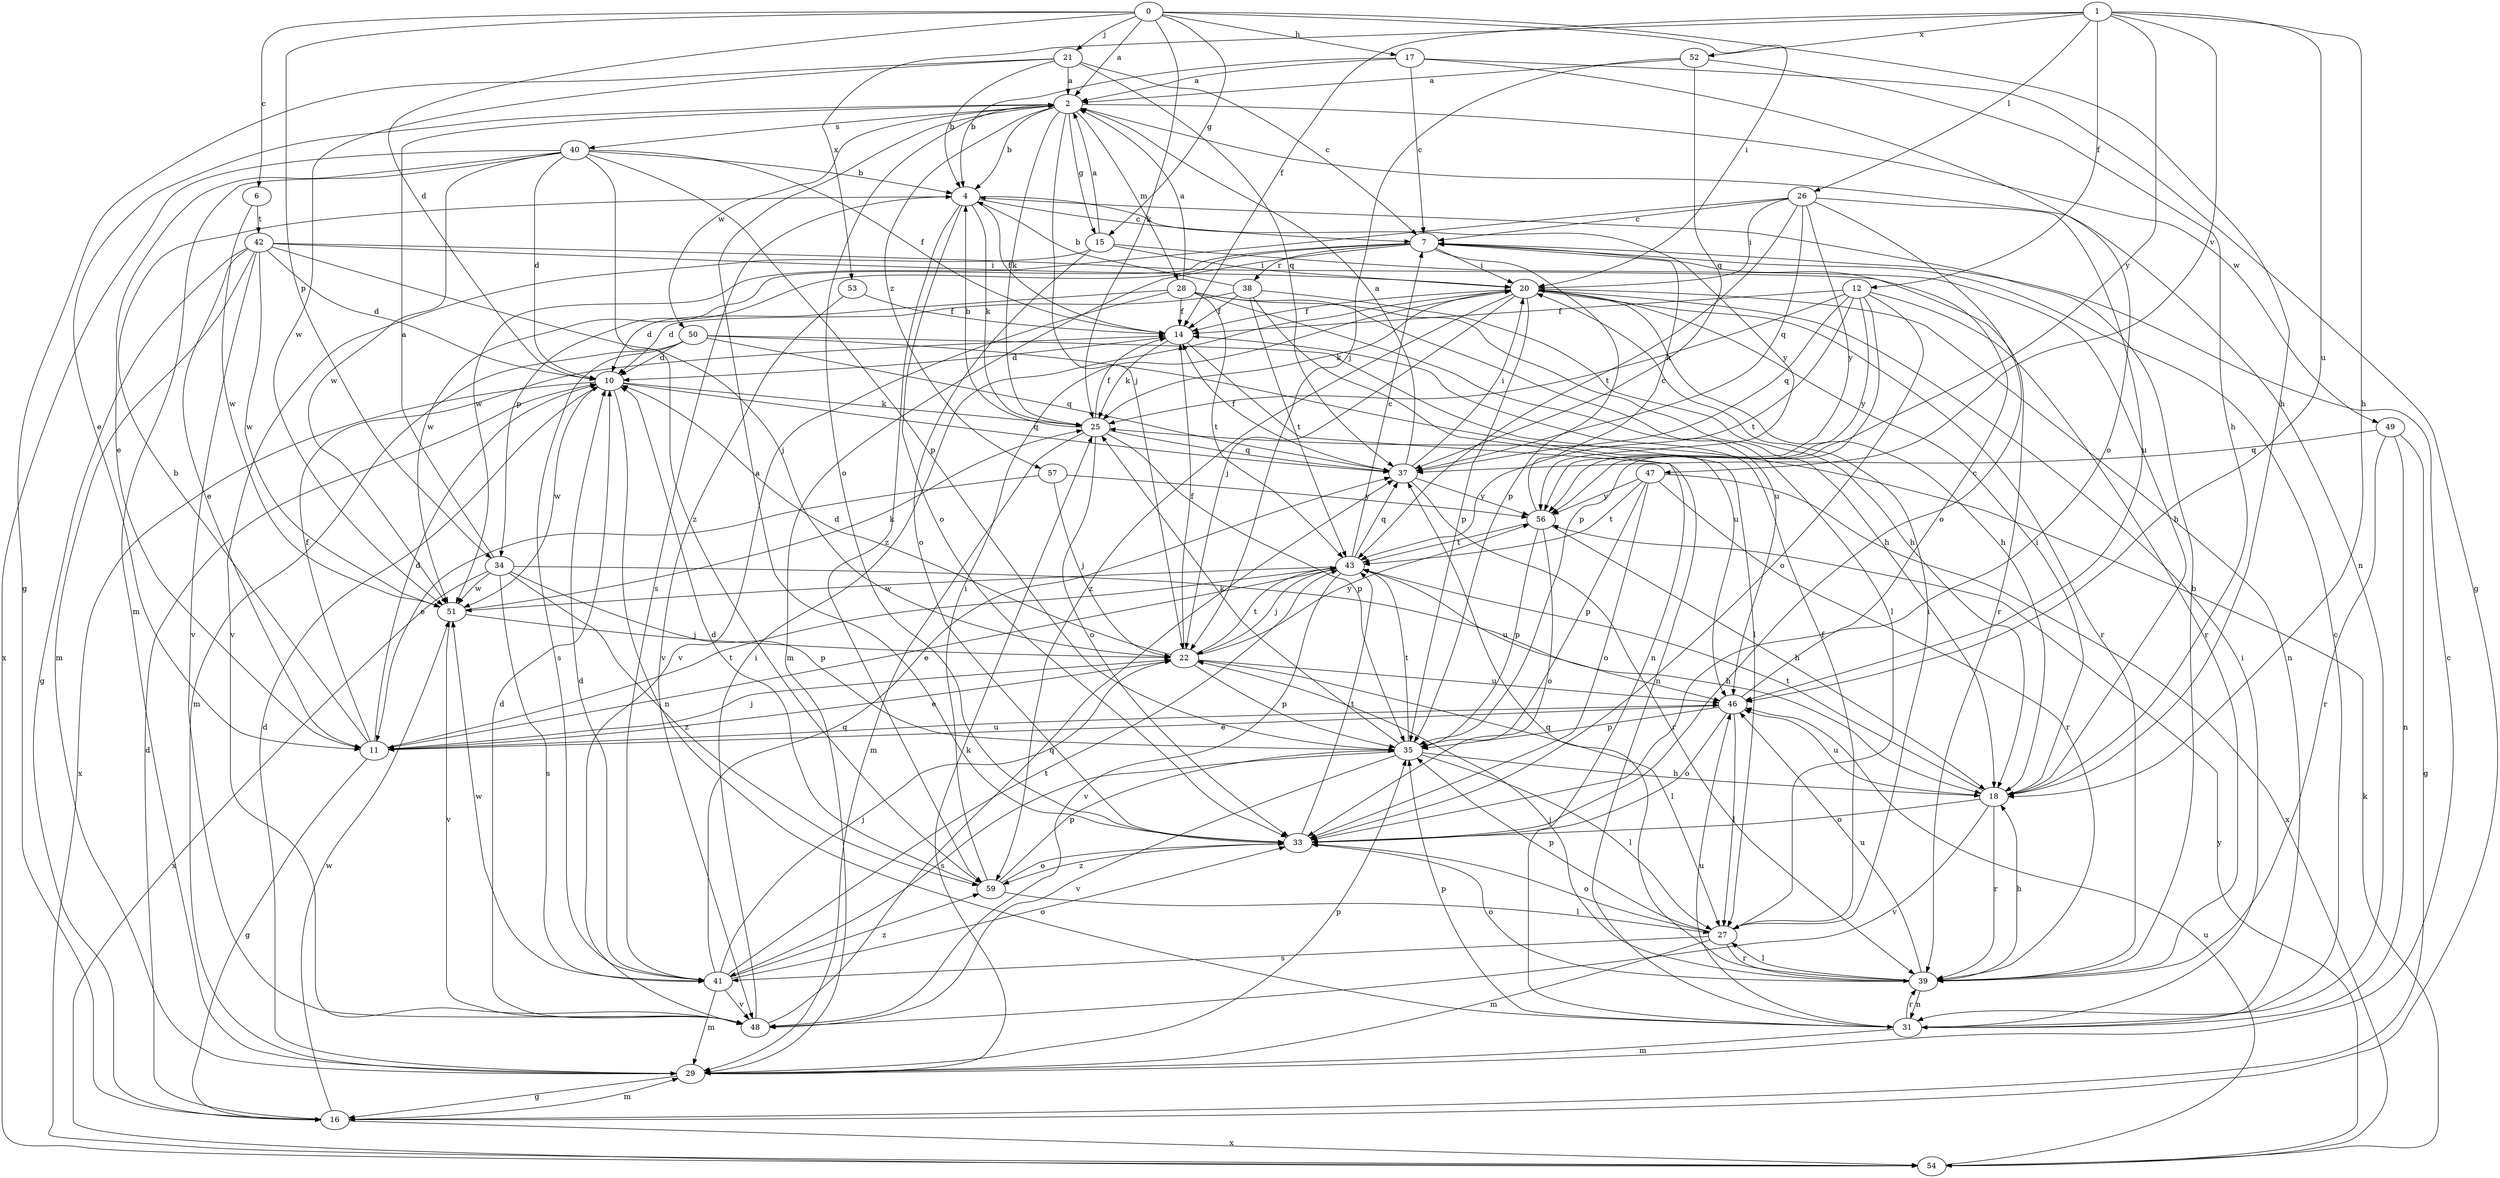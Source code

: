 strict digraph  {
0;
1;
2;
4;
6;
7;
10;
11;
12;
14;
15;
16;
17;
18;
20;
21;
22;
25;
26;
27;
28;
29;
31;
33;
34;
35;
37;
38;
39;
40;
41;
42;
43;
46;
47;
48;
49;
50;
51;
52;
53;
54;
56;
57;
59;
0 -> 2  [label=a];
0 -> 6  [label=c];
0 -> 10  [label=d];
0 -> 15  [label=g];
0 -> 17  [label=h];
0 -> 18  [label=h];
0 -> 20  [label=i];
0 -> 21  [label=j];
0 -> 25  [label=k];
0 -> 34  [label=p];
1 -> 12  [label=f];
1 -> 14  [label=f];
1 -> 18  [label=h];
1 -> 26  [label=l];
1 -> 46  [label=u];
1 -> 47  [label=v];
1 -> 52  [label=x];
1 -> 53  [label=x];
1 -> 56  [label=y];
2 -> 4  [label=b];
2 -> 11  [label=e];
2 -> 15  [label=g];
2 -> 22  [label=j];
2 -> 25  [label=k];
2 -> 28  [label=m];
2 -> 31  [label=n];
2 -> 33  [label=o];
2 -> 40  [label=s];
2 -> 49  [label=w];
2 -> 50  [label=w];
2 -> 57  [label=z];
4 -> 7  [label=c];
4 -> 14  [label=f];
4 -> 25  [label=k];
4 -> 33  [label=o];
4 -> 41  [label=s];
4 -> 56  [label=y];
4 -> 59  [label=z];
6 -> 42  [label=t];
6 -> 51  [label=w];
7 -> 20  [label=i];
7 -> 29  [label=m];
7 -> 34  [label=p];
7 -> 35  [label=p];
7 -> 38  [label=r];
7 -> 51  [label=w];
10 -> 25  [label=k];
10 -> 31  [label=n];
10 -> 37  [label=q];
10 -> 51  [label=w];
10 -> 54  [label=x];
11 -> 4  [label=b];
11 -> 10  [label=d];
11 -> 14  [label=f];
11 -> 16  [label=g];
11 -> 22  [label=j];
11 -> 43  [label=t];
11 -> 46  [label=u];
12 -> 14  [label=f];
12 -> 25  [label=k];
12 -> 33  [label=o];
12 -> 35  [label=p];
12 -> 37  [label=q];
12 -> 39  [label=r];
12 -> 43  [label=t];
12 -> 56  [label=y];
14 -> 10  [label=d];
14 -> 25  [label=k];
14 -> 31  [label=n];
15 -> 2  [label=a];
15 -> 18  [label=h];
15 -> 20  [label=i];
15 -> 33  [label=o];
15 -> 48  [label=v];
16 -> 10  [label=d];
16 -> 29  [label=m];
16 -> 51  [label=w];
16 -> 54  [label=x];
17 -> 2  [label=a];
17 -> 4  [label=b];
17 -> 7  [label=c];
17 -> 16  [label=g];
17 -> 33  [label=o];
18 -> 20  [label=i];
18 -> 33  [label=o];
18 -> 39  [label=r];
18 -> 43  [label=t];
18 -> 46  [label=u];
18 -> 48  [label=v];
20 -> 14  [label=f];
20 -> 18  [label=h];
20 -> 22  [label=j];
20 -> 25  [label=k];
20 -> 31  [label=n];
20 -> 35  [label=p];
20 -> 39  [label=r];
20 -> 59  [label=z];
21 -> 2  [label=a];
21 -> 4  [label=b];
21 -> 7  [label=c];
21 -> 16  [label=g];
21 -> 37  [label=q];
21 -> 51  [label=w];
22 -> 10  [label=d];
22 -> 11  [label=e];
22 -> 14  [label=f];
22 -> 27  [label=l];
22 -> 35  [label=p];
22 -> 43  [label=t];
22 -> 46  [label=u];
22 -> 56  [label=y];
25 -> 4  [label=b];
25 -> 14  [label=f];
25 -> 29  [label=m];
25 -> 33  [label=o];
25 -> 35  [label=p];
25 -> 37  [label=q];
26 -> 7  [label=c];
26 -> 20  [label=i];
26 -> 33  [label=o];
26 -> 37  [label=q];
26 -> 43  [label=t];
26 -> 46  [label=u];
26 -> 51  [label=w];
26 -> 56  [label=y];
27 -> 14  [label=f];
27 -> 20  [label=i];
27 -> 29  [label=m];
27 -> 33  [label=o];
27 -> 35  [label=p];
27 -> 39  [label=r];
27 -> 41  [label=s];
28 -> 2  [label=a];
28 -> 10  [label=d];
28 -> 14  [label=f];
28 -> 18  [label=h];
28 -> 27  [label=l];
28 -> 43  [label=t];
28 -> 46  [label=u];
28 -> 48  [label=v];
29 -> 7  [label=c];
29 -> 10  [label=d];
29 -> 16  [label=g];
29 -> 25  [label=k];
29 -> 35  [label=p];
31 -> 7  [label=c];
31 -> 20  [label=i];
31 -> 29  [label=m];
31 -> 35  [label=p];
31 -> 39  [label=r];
31 -> 46  [label=u];
33 -> 2  [label=a];
33 -> 43  [label=t];
33 -> 59  [label=z];
34 -> 2  [label=a];
34 -> 18  [label=h];
34 -> 35  [label=p];
34 -> 41  [label=s];
34 -> 51  [label=w];
34 -> 54  [label=x];
34 -> 59  [label=z];
35 -> 18  [label=h];
35 -> 25  [label=k];
35 -> 27  [label=l];
35 -> 41  [label=s];
35 -> 43  [label=t];
35 -> 48  [label=v];
37 -> 2  [label=a];
37 -> 14  [label=f];
37 -> 20  [label=i];
37 -> 39  [label=r];
37 -> 56  [label=y];
38 -> 4  [label=b];
38 -> 10  [label=d];
38 -> 14  [label=f];
38 -> 18  [label=h];
38 -> 31  [label=n];
38 -> 43  [label=t];
39 -> 4  [label=b];
39 -> 18  [label=h];
39 -> 22  [label=j];
39 -> 27  [label=l];
39 -> 31  [label=n];
39 -> 33  [label=o];
39 -> 37  [label=q];
39 -> 46  [label=u];
40 -> 4  [label=b];
40 -> 10  [label=d];
40 -> 11  [label=e];
40 -> 14  [label=f];
40 -> 29  [label=m];
40 -> 35  [label=p];
40 -> 51  [label=w];
40 -> 54  [label=x];
40 -> 59  [label=z];
41 -> 10  [label=d];
41 -> 22  [label=j];
41 -> 29  [label=m];
41 -> 33  [label=o];
41 -> 37  [label=q];
41 -> 43  [label=t];
41 -> 48  [label=v];
41 -> 51  [label=w];
41 -> 59  [label=z];
42 -> 10  [label=d];
42 -> 11  [label=e];
42 -> 16  [label=g];
42 -> 20  [label=i];
42 -> 22  [label=j];
42 -> 29  [label=m];
42 -> 39  [label=r];
42 -> 48  [label=v];
42 -> 51  [label=w];
43 -> 7  [label=c];
43 -> 11  [label=e];
43 -> 22  [label=j];
43 -> 37  [label=q];
43 -> 46  [label=u];
43 -> 48  [label=v];
43 -> 51  [label=w];
46 -> 7  [label=c];
46 -> 11  [label=e];
46 -> 27  [label=l];
46 -> 33  [label=o];
46 -> 35  [label=p];
47 -> 33  [label=o];
47 -> 35  [label=p];
47 -> 39  [label=r];
47 -> 43  [label=t];
47 -> 54  [label=x];
47 -> 56  [label=y];
48 -> 10  [label=d];
48 -> 20  [label=i];
48 -> 37  [label=q];
49 -> 16  [label=g];
49 -> 31  [label=n];
49 -> 37  [label=q];
49 -> 39  [label=r];
50 -> 10  [label=d];
50 -> 27  [label=l];
50 -> 29  [label=m];
50 -> 37  [label=q];
50 -> 41  [label=s];
50 -> 46  [label=u];
51 -> 22  [label=j];
51 -> 25  [label=k];
51 -> 48  [label=v];
52 -> 2  [label=a];
52 -> 18  [label=h];
52 -> 22  [label=j];
52 -> 37  [label=q];
53 -> 14  [label=f];
53 -> 48  [label=v];
54 -> 25  [label=k];
54 -> 46  [label=u];
54 -> 56  [label=y];
56 -> 7  [label=c];
56 -> 18  [label=h];
56 -> 33  [label=o];
56 -> 35  [label=p];
56 -> 43  [label=t];
57 -> 11  [label=e];
57 -> 22  [label=j];
57 -> 56  [label=y];
59 -> 10  [label=d];
59 -> 20  [label=i];
59 -> 27  [label=l];
59 -> 33  [label=o];
59 -> 35  [label=p];
}
